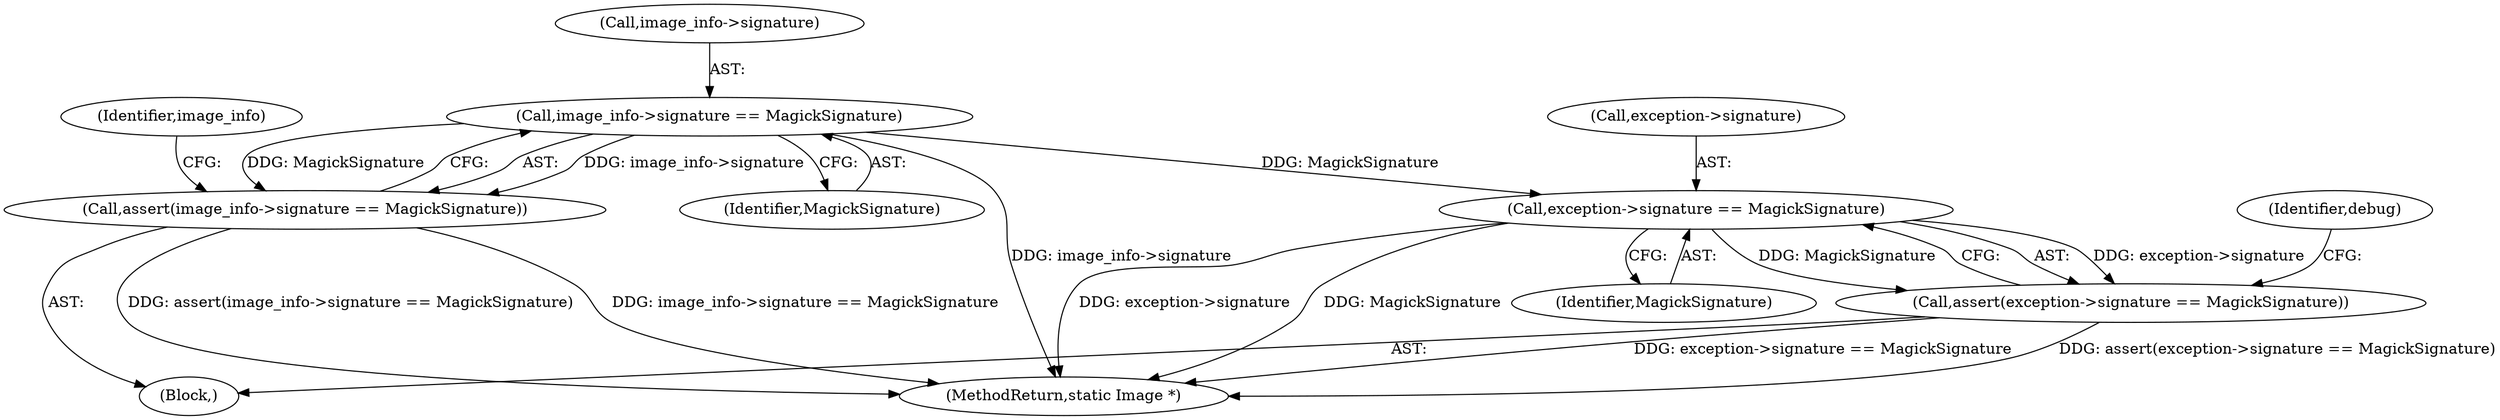 digraph "0_ImageMagick_948356eec65aea91995d4b7cc487d197d2c5f602@pointer" {
"1000136" [label="(Call,image_info->signature == MagickSignature)"];
"1000135" [label="(Call,assert(image_info->signature == MagickSignature))"];
"1000163" [label="(Call,exception->signature == MagickSignature)"];
"1000162" [label="(Call,assert(exception->signature == MagickSignature))"];
"1000135" [label="(Call,assert(image_info->signature == MagickSignature))"];
"1000162" [label="(Call,assert(exception->signature == MagickSignature))"];
"1000167" [label="(Identifier,MagickSignature)"];
"1000140" [label="(Identifier,MagickSignature)"];
"1000164" [label="(Call,exception->signature)"];
"1000111" [label="(Block,)"];
"1000169" [label="(Identifier,debug)"];
"1000163" [label="(Call,exception->signature == MagickSignature)"];
"1001881" [label="(MethodReturn,static Image *)"];
"1000136" [label="(Call,image_info->signature == MagickSignature)"];
"1000137" [label="(Call,image_info->signature)"];
"1000144" [label="(Identifier,image_info)"];
"1000136" -> "1000135"  [label="AST: "];
"1000136" -> "1000140"  [label="CFG: "];
"1000137" -> "1000136"  [label="AST: "];
"1000140" -> "1000136"  [label="AST: "];
"1000135" -> "1000136"  [label="CFG: "];
"1000136" -> "1001881"  [label="DDG: image_info->signature"];
"1000136" -> "1000135"  [label="DDG: image_info->signature"];
"1000136" -> "1000135"  [label="DDG: MagickSignature"];
"1000136" -> "1000163"  [label="DDG: MagickSignature"];
"1000135" -> "1000111"  [label="AST: "];
"1000144" -> "1000135"  [label="CFG: "];
"1000135" -> "1001881"  [label="DDG: assert(image_info->signature == MagickSignature)"];
"1000135" -> "1001881"  [label="DDG: image_info->signature == MagickSignature"];
"1000163" -> "1000162"  [label="AST: "];
"1000163" -> "1000167"  [label="CFG: "];
"1000164" -> "1000163"  [label="AST: "];
"1000167" -> "1000163"  [label="AST: "];
"1000162" -> "1000163"  [label="CFG: "];
"1000163" -> "1001881"  [label="DDG: exception->signature"];
"1000163" -> "1001881"  [label="DDG: MagickSignature"];
"1000163" -> "1000162"  [label="DDG: exception->signature"];
"1000163" -> "1000162"  [label="DDG: MagickSignature"];
"1000162" -> "1000111"  [label="AST: "];
"1000169" -> "1000162"  [label="CFG: "];
"1000162" -> "1001881"  [label="DDG: exception->signature == MagickSignature"];
"1000162" -> "1001881"  [label="DDG: assert(exception->signature == MagickSignature)"];
}
